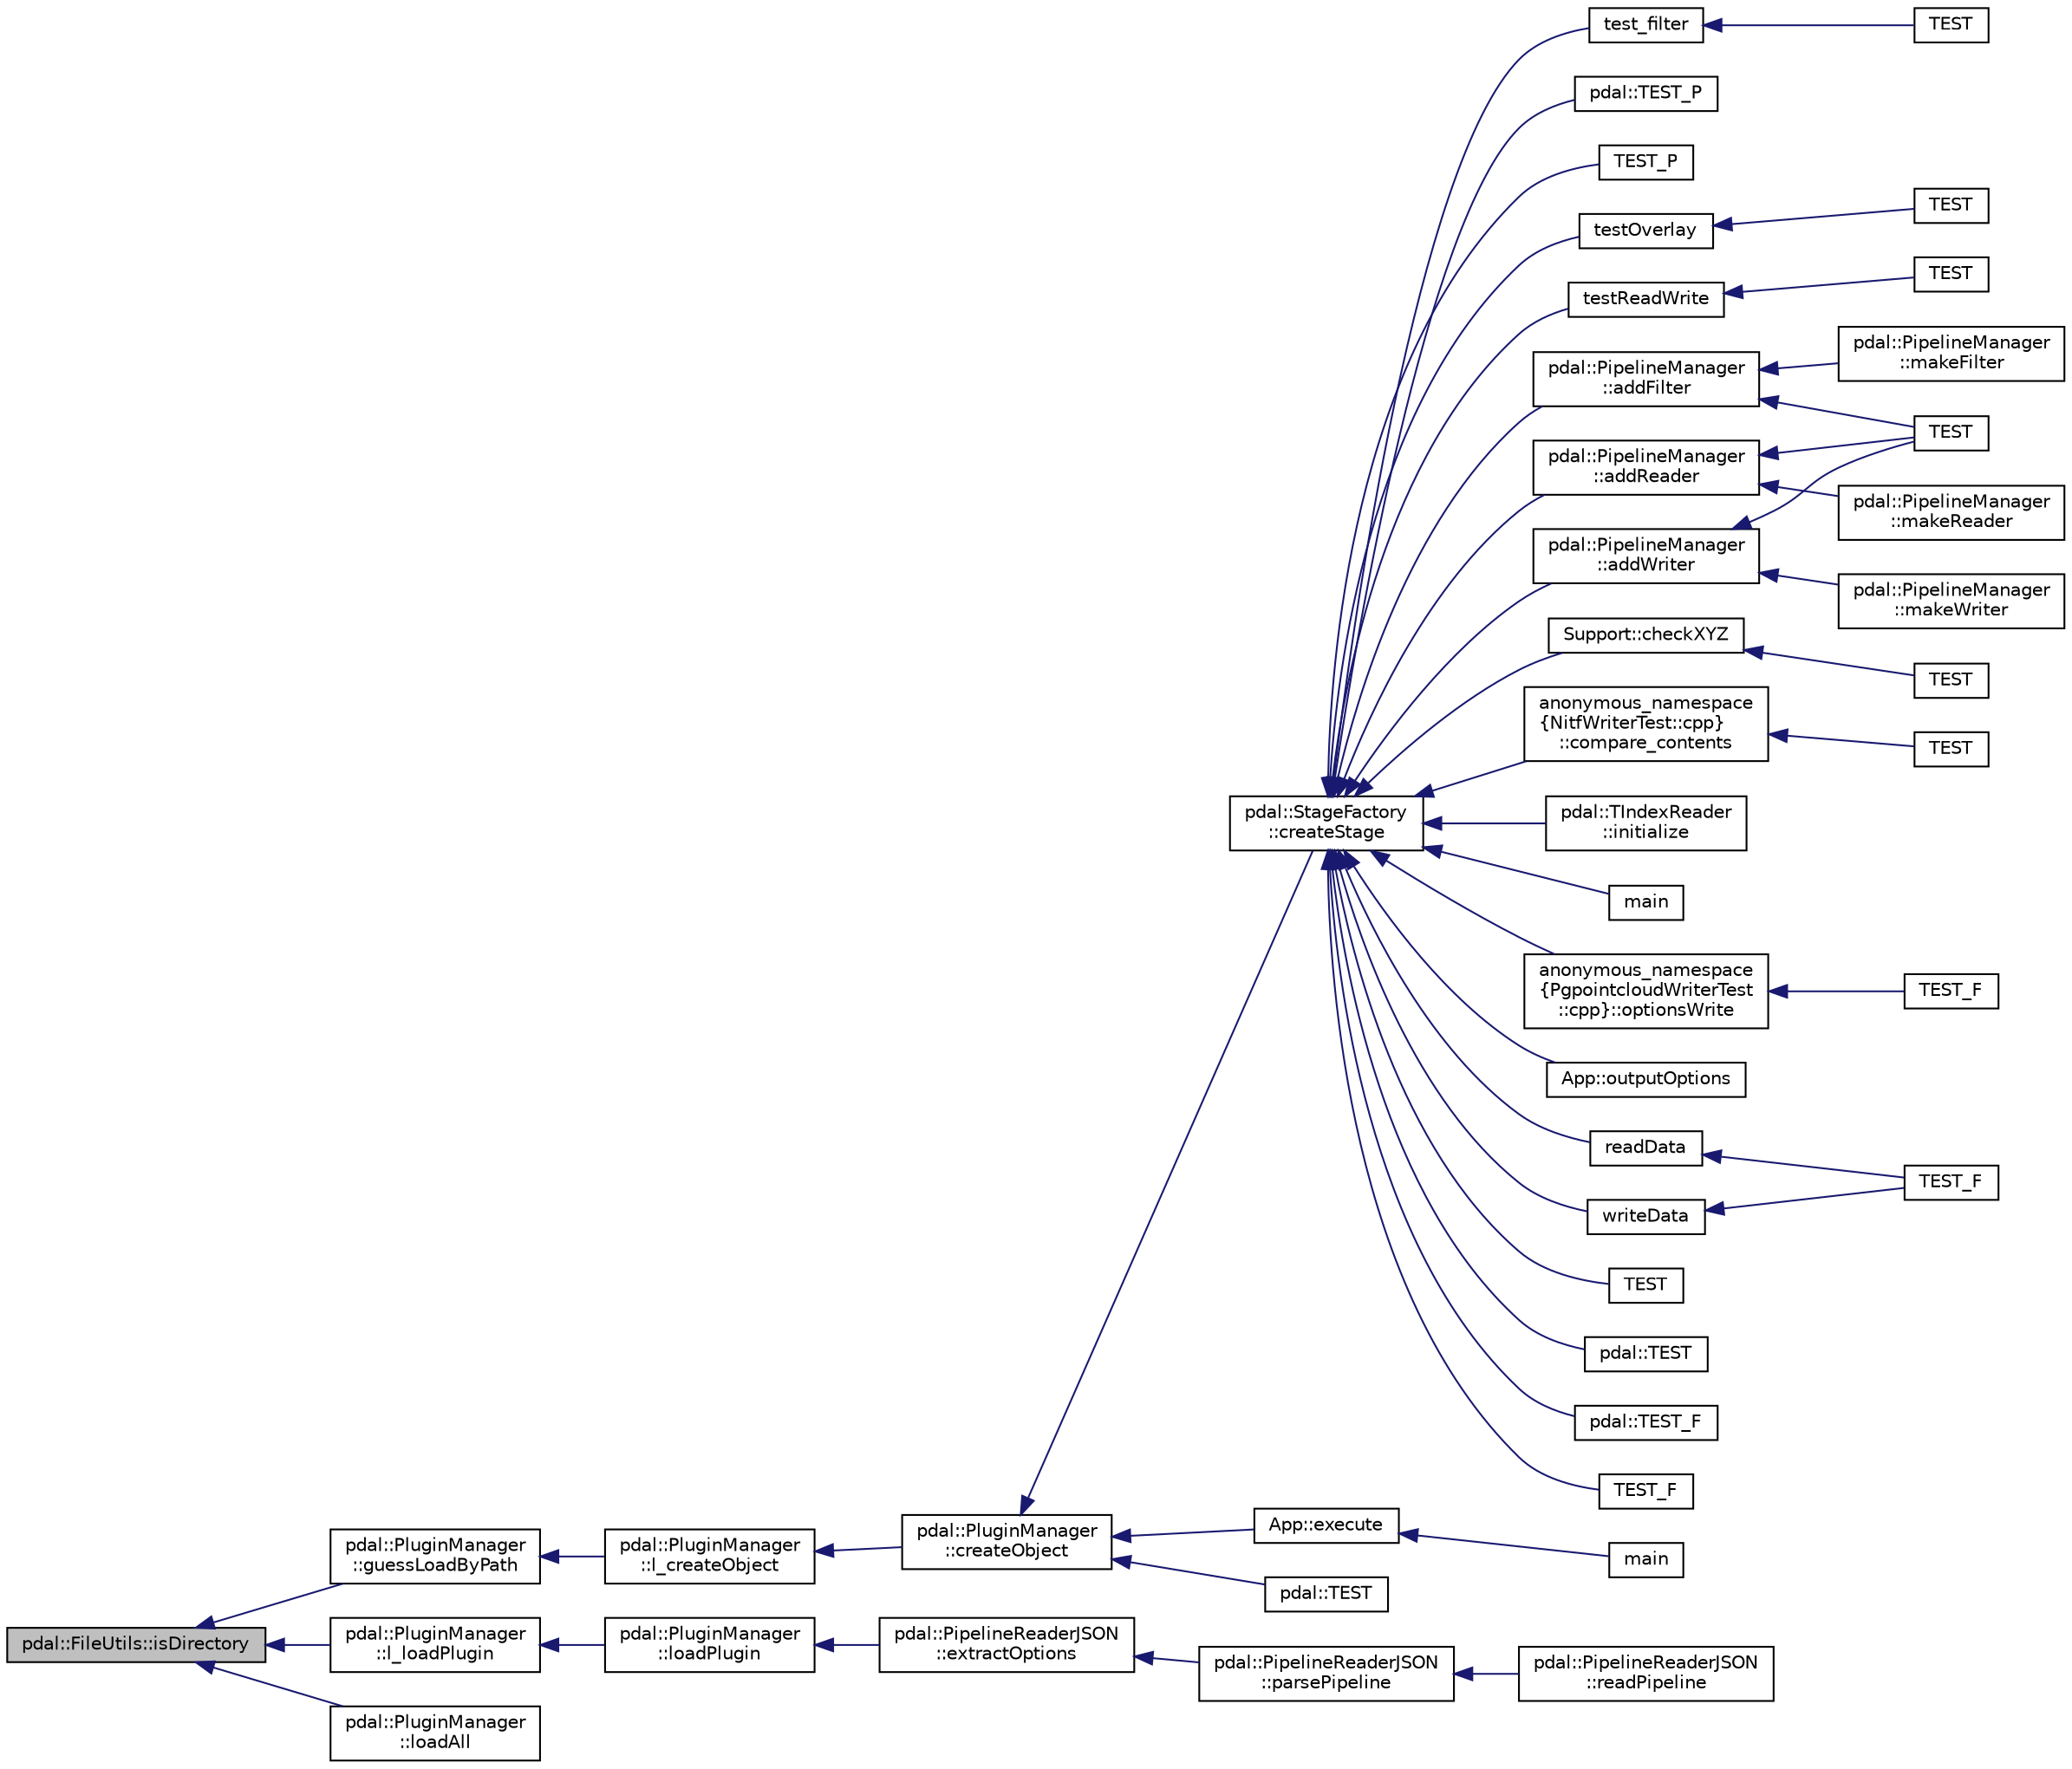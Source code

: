 digraph "pdal::FileUtils::isDirectory"
{
  edge [fontname="Helvetica",fontsize="10",labelfontname="Helvetica",labelfontsize="10"];
  node [fontname="Helvetica",fontsize="10",shape=record];
  rankdir="LR";
  Node1 [label="pdal::FileUtils::isDirectory",height=0.2,width=0.4,color="black", fillcolor="grey75", style="filled", fontcolor="black"];
  Node1 -> Node2 [dir="back",color="midnightblue",fontsize="10",style="solid",fontname="Helvetica"];
  Node2 [label="pdal::PluginManager\l::guessLoadByPath",height=0.2,width=0.4,color="black", fillcolor="white", style="filled",URL="$classpdal_1_1PluginManager.html#a4b104d8173aec62bcd3745ddee7aa3d5"];
  Node2 -> Node3 [dir="back",color="midnightblue",fontsize="10",style="solid",fontname="Helvetica"];
  Node3 [label="pdal::PluginManager\l::l_createObject",height=0.2,width=0.4,color="black", fillcolor="white", style="filled",URL="$classpdal_1_1PluginManager.html#a1d74a4219bdf2592c026084e0aa3809a"];
  Node3 -> Node4 [dir="back",color="midnightblue",fontsize="10",style="solid",fontname="Helvetica"];
  Node4 [label="pdal::PluginManager\l::createObject",height=0.2,width=0.4,color="black", fillcolor="white", style="filled",URL="$classpdal_1_1PluginManager.html#a70e78b2649f28e266ec11b7a9e183af9"];
  Node4 -> Node5 [dir="back",color="midnightblue",fontsize="10",style="solid",fontname="Helvetica"];
  Node5 [label="pdal::StageFactory\l::createStage",height=0.2,width=0.4,color="black", fillcolor="white", style="filled",URL="$classpdal_1_1StageFactory.html#ac23b3763b84750594c834ec6ea27e334"];
  Node5 -> Node6 [dir="back",color="midnightblue",fontsize="10",style="solid",fontname="Helvetica"];
  Node6 [label="pdal::PipelineManager\l::addFilter",height=0.2,width=0.4,color="black", fillcolor="white", style="filled",URL="$classpdal_1_1PipelineManager.html#ad7f4c4be357e68bdec3051285cfc72f2"];
  Node6 -> Node7 [dir="back",color="midnightblue",fontsize="10",style="solid",fontname="Helvetica"];
  Node7 [label="pdal::PipelineManager\l::makeFilter",height=0.2,width=0.4,color="black", fillcolor="white", style="filled",URL="$classpdal_1_1PipelineManager.html#aeb5065b985604b7e92096470643c391a"];
  Node6 -> Node8 [dir="back",color="midnightblue",fontsize="10",style="solid",fontname="Helvetica"];
  Node8 [label="TEST",height=0.2,width=0.4,color="black", fillcolor="white", style="filled",URL="$AdditionalMergeTest_8cpp.html#ac4c8e2ca590e0c0e62bbfdd934c0cdc8"];
  Node5 -> Node9 [dir="back",color="midnightblue",fontsize="10",style="solid",fontname="Helvetica"];
  Node9 [label="pdal::PipelineManager\l::addReader",height=0.2,width=0.4,color="black", fillcolor="white", style="filled",URL="$classpdal_1_1PipelineManager.html#ac06522a7da0c1dbe787701a6abbe0f96"];
  Node9 -> Node10 [dir="back",color="midnightblue",fontsize="10",style="solid",fontname="Helvetica"];
  Node10 [label="pdal::PipelineManager\l::makeReader",height=0.2,width=0.4,color="black", fillcolor="white", style="filled",URL="$classpdal_1_1PipelineManager.html#a9b5b93498ef9ce477c9be6125816b97f"];
  Node9 -> Node8 [dir="back",color="midnightblue",fontsize="10",style="solid",fontname="Helvetica"];
  Node5 -> Node11 [dir="back",color="midnightblue",fontsize="10",style="solid",fontname="Helvetica"];
  Node11 [label="pdal::PipelineManager\l::addWriter",height=0.2,width=0.4,color="black", fillcolor="white", style="filled",URL="$classpdal_1_1PipelineManager.html#afeee48332d9d12837a531c398b9f26d6"];
  Node11 -> Node12 [dir="back",color="midnightblue",fontsize="10",style="solid",fontname="Helvetica"];
  Node12 [label="pdal::PipelineManager\l::makeWriter",height=0.2,width=0.4,color="black", fillcolor="white", style="filled",URL="$classpdal_1_1PipelineManager.html#a799449dfca11d1961ea0ecd8cdb886a5"];
  Node11 -> Node8 [dir="back",color="midnightblue",fontsize="10",style="solid",fontname="Helvetica"];
  Node5 -> Node13 [dir="back",color="midnightblue",fontsize="10",style="solid",fontname="Helvetica"];
  Node13 [label="Support::checkXYZ",height=0.2,width=0.4,color="black", fillcolor="white", style="filled",URL="$classSupport.html#a0f6b5ed9b20a213a0607f3b989b81cec"];
  Node13 -> Node14 [dir="back",color="midnightblue",fontsize="10",style="solid",fontname="Helvetica"];
  Node14 [label="TEST",height=0.2,width=0.4,color="black", fillcolor="white", style="filled",URL="$SpatialReferenceTest_8cpp.html#acbe8bbc3b3d602e92c360d196a0431d0"];
  Node5 -> Node15 [dir="back",color="midnightblue",fontsize="10",style="solid",fontname="Helvetica"];
  Node15 [label="anonymous_namespace\l\{NitfWriterTest::cpp\}\l::compare_contents",height=0.2,width=0.4,color="black", fillcolor="white", style="filled",URL="$namespaceanonymous__namespace_02NitfWriterTest_8cpp_03.html#a9850e52970d9cc3d2e55bc35a299a6dd"];
  Node15 -> Node16 [dir="back",color="midnightblue",fontsize="10",style="solid",fontname="Helvetica"];
  Node16 [label="TEST",height=0.2,width=0.4,color="black", fillcolor="white", style="filled",URL="$NitfWriterTest_8cpp.html#ae0d1cacfb011586d52d1de00e1aca19f"];
  Node5 -> Node17 [dir="back",color="midnightblue",fontsize="10",style="solid",fontname="Helvetica"];
  Node17 [label="pdal::TIndexReader\l::initialize",height=0.2,width=0.4,color="black", fillcolor="white", style="filled",URL="$classpdal_1_1TIndexReader.html#a441e8f1f37ac3ac418c6d1a7144bf8cd"];
  Node5 -> Node18 [dir="back",color="midnightblue",fontsize="10",style="solid",fontname="Helvetica"];
  Node18 [label="main",height=0.2,width=0.4,color="black", fillcolor="white", style="filled",URL="$tutorial_8cpp.html#a0ddf1224851353fc92bfbff6f499fa97"];
  Node5 -> Node19 [dir="back",color="midnightblue",fontsize="10",style="solid",fontname="Helvetica"];
  Node19 [label="anonymous_namespace\l\{PgpointcloudWriterTest\l::cpp\}::optionsWrite",height=0.2,width=0.4,color="black", fillcolor="white", style="filled",URL="$namespaceanonymous__namespace_02PgpointcloudWriterTest_8cpp_03.html#a3209b8eba8b356583e962c597df644fd"];
  Node19 -> Node20 [dir="back",color="midnightblue",fontsize="10",style="solid",fontname="Helvetica"];
  Node20 [label="TEST_F",height=0.2,width=0.4,color="black", fillcolor="white", style="filled",URL="$PgpointcloudWriterTest_8cpp.html#a4ffeb53d8c32a9400df1889fae9f6c74"];
  Node5 -> Node21 [dir="back",color="midnightblue",fontsize="10",style="solid",fontname="Helvetica"];
  Node21 [label="App::outputOptions",height=0.2,width=0.4,color="black", fillcolor="white", style="filled",URL="$classApp.html#adf89e292877822f233d3b95598d2b1cb"];
  Node5 -> Node22 [dir="back",color="midnightblue",fontsize="10",style="solid",fontname="Helvetica"];
  Node22 [label="readData",height=0.2,width=0.4,color="black", fillcolor="white", style="filled",URL="$OCITest_8cpp.html#ab1703367762abc1490e00dcd5ccb29bc"];
  Node22 -> Node23 [dir="back",color="midnightblue",fontsize="10",style="solid",fontname="Helvetica"];
  Node23 [label="TEST_F",height=0.2,width=0.4,color="black", fillcolor="white", style="filled",URL="$OCITest_8cpp.html#aeec95d176ecd07ea099b8fd698bd9d25"];
  Node5 -> Node24 [dir="back",color="midnightblue",fontsize="10",style="solid",fontname="Helvetica"];
  Node24 [label="TEST",height=0.2,width=0.4,color="black", fillcolor="white", style="filled",URL="$HexbinFilterTest_8cpp.html#a3236b5bbf267f164a43a7e7d8ee9c0cc"];
  Node5 -> Node25 [dir="back",color="midnightblue",fontsize="10",style="solid",fontname="Helvetica"];
  Node25 [label="pdal::TEST",height=0.2,width=0.4,color="black", fillcolor="white", style="filled",URL="$namespacepdal.html#ae3acd9f23093dc7b4653b012b1d4baa1"];
  Node5 -> Node26 [dir="back",color="midnightblue",fontsize="10",style="solid",fontname="Helvetica"];
  Node26 [label="pdal::TEST_F",height=0.2,width=0.4,color="black", fillcolor="white", style="filled",URL="$namespacepdal.html#a48329950a9a51fa26d2dce521c7ba45f"];
  Node5 -> Node27 [dir="back",color="midnightblue",fontsize="10",style="solid",fontname="Helvetica"];
  Node27 [label="TEST_F",height=0.2,width=0.4,color="black", fillcolor="white", style="filled",URL="$PgpointcloudWriterTest_8cpp.html#ae3e4eceb745c0b398d1cc87850fe1d2a"];
  Node5 -> Node28 [dir="back",color="midnightblue",fontsize="10",style="solid",fontname="Helvetica"];
  Node28 [label="test_filter",height=0.2,width=0.4,color="black", fillcolor="white", style="filled",URL="$PCLBlockFilterTest_8cpp.html#a506f5fda840d2b9c9ca9c0bd6433d27a"];
  Node28 -> Node29 [dir="back",color="midnightblue",fontsize="10",style="solid",fontname="Helvetica"];
  Node29 [label="TEST",height=0.2,width=0.4,color="black", fillcolor="white", style="filled",URL="$PCLBlockFilterTest_8cpp.html#a753e32ad55416d2445832fb84df69979"];
  Node5 -> Node30 [dir="back",color="midnightblue",fontsize="10",style="solid",fontname="Helvetica"];
  Node30 [label="pdal::TEST_P",height=0.2,width=0.4,color="black", fillcolor="white", style="filled",URL="$namespacepdal.html#a828f4c33f28b39f623b641bbb79d5602"];
  Node5 -> Node31 [dir="back",color="midnightblue",fontsize="10",style="solid",fontname="Helvetica"];
  Node31 [label="TEST_P",height=0.2,width=0.4,color="black", fillcolor="white", style="filled",URL="$PythonFilterTest_8cpp.html#a3cdcc7f98bd91950226a7ae9bc056a7b"];
  Node5 -> Node32 [dir="back",color="midnightblue",fontsize="10",style="solid",fontname="Helvetica"];
  Node32 [label="testOverlay",height=0.2,width=0.4,color="black", fillcolor="white", style="filled",URL="$OverlayFilterTest_8cpp.html#a81ea698dfcbc49b4d563206ceb68d003"];
  Node32 -> Node33 [dir="back",color="midnightblue",fontsize="10",style="solid",fontname="Helvetica"];
  Node33 [label="TEST",height=0.2,width=0.4,color="black", fillcolor="white", style="filled",URL="$OverlayFilterTest_8cpp.html#a653ec05b727533a5526b56cb828cb0f6"];
  Node5 -> Node34 [dir="back",color="midnightblue",fontsize="10",style="solid",fontname="Helvetica"];
  Node34 [label="testReadWrite",height=0.2,width=0.4,color="black", fillcolor="white", style="filled",URL="$SQLiteTest_8cpp.html#a078fa742eaebb2e9f7c59f04870c810b"];
  Node34 -> Node35 [dir="back",color="midnightblue",fontsize="10",style="solid",fontname="Helvetica"];
  Node35 [label="TEST",height=0.2,width=0.4,color="black", fillcolor="white", style="filled",URL="$SQLiteTest_8cpp.html#ae345a6bfcea0035732b3a47021d1d69e"];
  Node5 -> Node36 [dir="back",color="midnightblue",fontsize="10",style="solid",fontname="Helvetica"];
  Node36 [label="writeData",height=0.2,width=0.4,color="black", fillcolor="white", style="filled",URL="$OCITest_8cpp.html#a344c9abffdaa06c7636b686a0ab4afcf"];
  Node36 -> Node23 [dir="back",color="midnightblue",fontsize="10",style="solid",fontname="Helvetica"];
  Node4 -> Node37 [dir="back",color="midnightblue",fontsize="10",style="solid",fontname="Helvetica"];
  Node37 [label="App::execute",height=0.2,width=0.4,color="black", fillcolor="white", style="filled",URL="$classApp.html#a2817579d633c3d379248cd45d035aba8"];
  Node37 -> Node38 [dir="back",color="midnightblue",fontsize="10",style="solid",fontname="Helvetica"];
  Node38 [label="main",height=0.2,width=0.4,color="black", fillcolor="white", style="filled",URL="$pdal_8cpp.html#a0ddf1224851353fc92bfbff6f499fa97"];
  Node4 -> Node39 [dir="back",color="midnightblue",fontsize="10",style="solid",fontname="Helvetica"];
  Node39 [label="pdal::TEST",height=0.2,width=0.4,color="black", fillcolor="white", style="filled",URL="$namespacepdal.html#aefb189a539b8abf211887525c5434426"];
  Node1 -> Node40 [dir="back",color="midnightblue",fontsize="10",style="solid",fontname="Helvetica"];
  Node40 [label="pdal::PluginManager\l::l_loadPlugin",height=0.2,width=0.4,color="black", fillcolor="white", style="filled",URL="$classpdal_1_1PluginManager.html#a15e7ad2b6a2960400decd9845b382c40"];
  Node40 -> Node41 [dir="back",color="midnightblue",fontsize="10",style="solid",fontname="Helvetica"];
  Node41 [label="pdal::PluginManager\l::loadPlugin",height=0.2,width=0.4,color="black", fillcolor="white", style="filled",URL="$classpdal_1_1PluginManager.html#ab6a21660c6115bf3ce1e3372f757bcb4"];
  Node41 -> Node42 [dir="back",color="midnightblue",fontsize="10",style="solid",fontname="Helvetica"];
  Node42 [label="pdal::PipelineReaderJSON\l::extractOptions",height=0.2,width=0.4,color="black", fillcolor="white", style="filled",URL="$classpdal_1_1PipelineReaderJSON.html#a51024630985308ccf8843f250b685545"];
  Node42 -> Node43 [dir="back",color="midnightblue",fontsize="10",style="solid",fontname="Helvetica"];
  Node43 [label="pdal::PipelineReaderJSON\l::parsePipeline",height=0.2,width=0.4,color="black", fillcolor="white", style="filled",URL="$classpdal_1_1PipelineReaderJSON.html#a648ae28bf1b1fc54a9aa92b5d880c434"];
  Node43 -> Node44 [dir="back",color="midnightblue",fontsize="10",style="solid",fontname="Helvetica"];
  Node44 [label="pdal::PipelineReaderJSON\l::readPipeline",height=0.2,width=0.4,color="black", fillcolor="white", style="filled",URL="$classpdal_1_1PipelineReaderJSON.html#a712d3ed4bde00fdf2a043be6f7c0374f"];
  Node1 -> Node45 [dir="back",color="midnightblue",fontsize="10",style="solid",fontname="Helvetica"];
  Node45 [label="pdal::PluginManager\l::loadAll",height=0.2,width=0.4,color="black", fillcolor="white", style="filled",URL="$classpdal_1_1PluginManager.html#a30e6d220be8e42b34afe56ba9d613911"];
}
